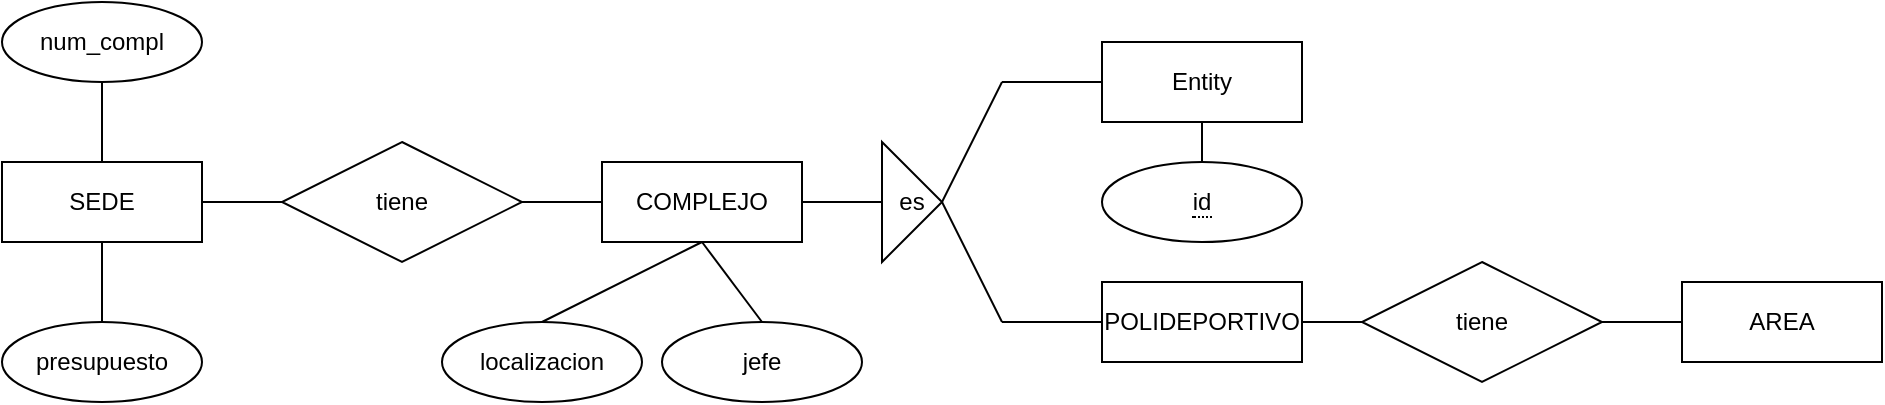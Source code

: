 <mxfile version="24.7.8">
  <diagram name="Página-1" id="vk_jkfpxf5d0_ePrHQMW">
    <mxGraphModel dx="1247" dy="789" grid="1" gridSize="10" guides="1" tooltips="1" connect="1" arrows="1" fold="1" page="1" pageScale="1" pageWidth="827" pageHeight="1169" math="0" shadow="0">
      <root>
        <mxCell id="0" />
        <mxCell id="1" parent="0" />
        <mxCell id="y3s_-_AM7JVoXTEl6jXg-3" value="SEDE" style="whiteSpace=wrap;html=1;align=center;" vertex="1" parent="1">
          <mxGeometry x="340" y="440" width="100" height="40" as="geometry" />
        </mxCell>
        <mxCell id="y3s_-_AM7JVoXTEl6jXg-4" value="tiene" style="shape=rhombus;perimeter=rhombusPerimeter;whiteSpace=wrap;html=1;align=center;" vertex="1" parent="1">
          <mxGeometry x="480" y="430" width="120" height="60" as="geometry" />
        </mxCell>
        <mxCell id="y3s_-_AM7JVoXTEl6jXg-7" value="" style="endArrow=none;html=1;rounded=0;exitX=1;exitY=0.5;exitDx=0;exitDy=0;entryX=0;entryY=0.5;entryDx=0;entryDy=0;" edge="1" parent="1" source="y3s_-_AM7JVoXTEl6jXg-3" target="y3s_-_AM7JVoXTEl6jXg-4">
          <mxGeometry relative="1" as="geometry">
            <mxPoint x="430" y="540" as="sourcePoint" />
            <mxPoint x="590" y="540" as="targetPoint" />
          </mxGeometry>
        </mxCell>
        <mxCell id="y3s_-_AM7JVoXTEl6jXg-8" value="" style="endArrow=none;html=1;rounded=0;exitX=1;exitY=0.5;exitDx=0;exitDy=0;entryX=0;entryY=0.5;entryDx=0;entryDy=0;" edge="1" parent="1" source="y3s_-_AM7JVoXTEl6jXg-4" target="y3s_-_AM7JVoXTEl6jXg-9">
          <mxGeometry relative="1" as="geometry">
            <mxPoint x="600" y="480" as="sourcePoint" />
            <mxPoint x="600" y="470" as="targetPoint" />
          </mxGeometry>
        </mxCell>
        <mxCell id="y3s_-_AM7JVoXTEl6jXg-9" value="COMPLEJO" style="whiteSpace=wrap;html=1;align=center;" vertex="1" parent="1">
          <mxGeometry x="640" y="440" width="100" height="40" as="geometry" />
        </mxCell>
        <mxCell id="y3s_-_AM7JVoXTEl6jXg-11" value="presupuesto" style="ellipse;whiteSpace=wrap;html=1;align=center;" vertex="1" parent="1">
          <mxGeometry x="340" y="520" width="100" height="40" as="geometry" />
        </mxCell>
        <mxCell id="y3s_-_AM7JVoXTEl6jXg-12" value="" style="endArrow=none;html=1;rounded=0;exitX=0.5;exitY=1;exitDx=0;exitDy=0;entryX=0.5;entryY=0;entryDx=0;entryDy=0;" edge="1" parent="1" source="y3s_-_AM7JVoXTEl6jXg-3" target="y3s_-_AM7JVoXTEl6jXg-11">
          <mxGeometry relative="1" as="geometry">
            <mxPoint x="450" y="480" as="sourcePoint" />
            <mxPoint x="490" y="480" as="targetPoint" />
          </mxGeometry>
        </mxCell>
        <mxCell id="y3s_-_AM7JVoXTEl6jXg-13" value="num_compl" style="ellipse;whiteSpace=wrap;html=1;align=center;" vertex="1" parent="1">
          <mxGeometry x="340" y="360" width="100" height="40" as="geometry" />
        </mxCell>
        <mxCell id="y3s_-_AM7JVoXTEl6jXg-14" value="" style="endArrow=none;html=1;rounded=0;exitX=0.5;exitY=0;exitDx=0;exitDy=0;entryX=0.5;entryY=1;entryDx=0;entryDy=0;" edge="1" parent="1" source="y3s_-_AM7JVoXTEl6jXg-3" target="y3s_-_AM7JVoXTEl6jXg-13">
          <mxGeometry relative="1" as="geometry">
            <mxPoint x="450" y="470" as="sourcePoint" />
            <mxPoint x="420" y="420" as="targetPoint" />
          </mxGeometry>
        </mxCell>
        <mxCell id="y3s_-_AM7JVoXTEl6jXg-15" value="" style="endArrow=none;html=1;rounded=0;exitX=1;exitY=0.5;exitDx=0;exitDy=0;entryX=0;entryY=0.5;entryDx=0;entryDy=0;" edge="1" parent="1" source="y3s_-_AM7JVoXTEl6jXg-9" target="y3s_-_AM7JVoXTEl6jXg-16">
          <mxGeometry relative="1" as="geometry">
            <mxPoint x="740" y="459.88" as="sourcePoint" />
            <mxPoint x="780" y="459.88" as="targetPoint" />
          </mxGeometry>
        </mxCell>
        <mxCell id="y3s_-_AM7JVoXTEl6jXg-16" value="es" style="triangle;whiteSpace=wrap;html=1;" vertex="1" parent="1">
          <mxGeometry x="780" y="430" width="30" height="60" as="geometry" />
        </mxCell>
        <mxCell id="y3s_-_AM7JVoXTEl6jXg-17" value="" style="endArrow=none;html=1;rounded=0;exitX=1;exitY=0.5;exitDx=0;exitDy=0;" edge="1" parent="1" source="y3s_-_AM7JVoXTEl6jXg-16">
          <mxGeometry width="50" height="50" relative="1" as="geometry">
            <mxPoint x="910" y="510" as="sourcePoint" />
            <mxPoint x="840" y="400" as="targetPoint" />
          </mxGeometry>
        </mxCell>
        <mxCell id="y3s_-_AM7JVoXTEl6jXg-18" value="" style="endArrow=none;html=1;rounded=0;entryX=1;entryY=0.5;entryDx=0;entryDy=0;" edge="1" parent="1" target="y3s_-_AM7JVoXTEl6jXg-16">
          <mxGeometry width="50" height="50" relative="1" as="geometry">
            <mxPoint x="840" y="520" as="sourcePoint" />
            <mxPoint x="850" y="480" as="targetPoint" />
          </mxGeometry>
        </mxCell>
        <mxCell id="y3s_-_AM7JVoXTEl6jXg-19" value="" style="endArrow=none;html=1;rounded=0;entryX=0;entryY=0.5;entryDx=0;entryDy=0;" edge="1" parent="1" target="y3s_-_AM7JVoXTEl6jXg-22">
          <mxGeometry width="50" height="50" relative="1" as="geometry">
            <mxPoint x="840" y="400" as="sourcePoint" />
            <mxPoint x="890" y="400" as="targetPoint" />
          </mxGeometry>
        </mxCell>
        <mxCell id="y3s_-_AM7JVoXTEl6jXg-20" value="" style="endArrow=none;html=1;rounded=0;entryX=0;entryY=0.5;entryDx=0;entryDy=0;" edge="1" parent="1" target="y3s_-_AM7JVoXTEl6jXg-28">
          <mxGeometry width="50" height="50" relative="1" as="geometry">
            <mxPoint x="840" y="520" as="sourcePoint" />
            <mxPoint x="890" y="520" as="targetPoint" />
          </mxGeometry>
        </mxCell>
        <mxCell id="y3s_-_AM7JVoXTEl6jXg-22" value="Entity" style="whiteSpace=wrap;html=1;align=center;" vertex="1" parent="1">
          <mxGeometry x="890" y="380" width="100" height="40" as="geometry" />
        </mxCell>
        <mxCell id="y3s_-_AM7JVoXTEl6jXg-26" value="&lt;span style=&quot;border-bottom: 1px dotted&quot;&gt;id&lt;/span&gt;" style="ellipse;whiteSpace=wrap;html=1;align=center;" vertex="1" parent="1">
          <mxGeometry x="890" y="440" width="100" height="40" as="geometry" />
        </mxCell>
        <mxCell id="y3s_-_AM7JVoXTEl6jXg-27" value="" style="endArrow=none;html=1;rounded=0;entryX=0.5;entryY=1;entryDx=0;entryDy=0;exitX=0.5;exitY=0;exitDx=0;exitDy=0;" edge="1" parent="1" source="y3s_-_AM7JVoXTEl6jXg-26" target="y3s_-_AM7JVoXTEl6jXg-22">
          <mxGeometry width="50" height="50" relative="1" as="geometry">
            <mxPoint x="1020" y="550" as="sourcePoint" />
            <mxPoint x="1020" y="490" as="targetPoint" />
          </mxGeometry>
        </mxCell>
        <mxCell id="y3s_-_AM7JVoXTEl6jXg-28" value="POLIDEPORTIVO" style="whiteSpace=wrap;html=1;align=center;" vertex="1" parent="1">
          <mxGeometry x="890" y="500" width="100" height="40" as="geometry" />
        </mxCell>
        <mxCell id="y3s_-_AM7JVoXTEl6jXg-30" value="AREA" style="whiteSpace=wrap;html=1;align=center;" vertex="1" parent="1">
          <mxGeometry x="1180" y="500" width="100" height="40" as="geometry" />
        </mxCell>
        <mxCell id="y3s_-_AM7JVoXTEl6jXg-31" value="tiene" style="shape=rhombus;perimeter=rhombusPerimeter;whiteSpace=wrap;html=1;align=center;" vertex="1" parent="1">
          <mxGeometry x="1020" y="490" width="120" height="60" as="geometry" />
        </mxCell>
        <mxCell id="y3s_-_AM7JVoXTEl6jXg-32" value="" style="endArrow=none;html=1;rounded=0;exitX=1;exitY=0.5;exitDx=0;exitDy=0;entryX=0;entryY=0.5;entryDx=0;entryDy=0;" edge="1" parent="1" source="y3s_-_AM7JVoXTEl6jXg-28" target="y3s_-_AM7JVoXTEl6jXg-31">
          <mxGeometry width="50" height="50" relative="1" as="geometry">
            <mxPoint x="1040" y="540" as="sourcePoint" />
            <mxPoint x="1020" y="530" as="targetPoint" />
          </mxGeometry>
        </mxCell>
        <mxCell id="y3s_-_AM7JVoXTEl6jXg-33" value="" style="endArrow=none;html=1;rounded=0;exitX=1;exitY=0.5;exitDx=0;exitDy=0;entryX=0;entryY=0.5;entryDx=0;entryDy=0;" edge="1" parent="1" source="y3s_-_AM7JVoXTEl6jXg-31" target="y3s_-_AM7JVoXTEl6jXg-30">
          <mxGeometry width="50" height="50" relative="1" as="geometry">
            <mxPoint x="1000" y="530" as="sourcePoint" />
            <mxPoint x="1030" y="530" as="targetPoint" />
          </mxGeometry>
        </mxCell>
        <mxCell id="y3s_-_AM7JVoXTEl6jXg-34" value="localizacion" style="ellipse;whiteSpace=wrap;html=1;align=center;" vertex="1" parent="1">
          <mxGeometry x="560" y="520" width="100" height="40" as="geometry" />
        </mxCell>
        <mxCell id="y3s_-_AM7JVoXTEl6jXg-35" value="jefe" style="ellipse;whiteSpace=wrap;html=1;align=center;" vertex="1" parent="1">
          <mxGeometry x="670" y="520" width="100" height="40" as="geometry" />
        </mxCell>
        <mxCell id="y3s_-_AM7JVoXTEl6jXg-36" value="" style="endArrow=none;html=1;rounded=0;exitX=0.5;exitY=1;exitDx=0;exitDy=0;entryX=0.5;entryY=0;entryDx=0;entryDy=0;" edge="1" parent="1" source="y3s_-_AM7JVoXTEl6jXg-9" target="y3s_-_AM7JVoXTEl6jXg-35">
          <mxGeometry relative="1" as="geometry">
            <mxPoint x="820" y="620" as="sourcePoint" />
            <mxPoint x="820" y="660" as="targetPoint" />
          </mxGeometry>
        </mxCell>
        <mxCell id="y3s_-_AM7JVoXTEl6jXg-37" value="" style="endArrow=none;html=1;rounded=0;exitX=0.5;exitY=1;exitDx=0;exitDy=0;entryX=0.5;entryY=0;entryDx=0;entryDy=0;" edge="1" parent="1" source="y3s_-_AM7JVoXTEl6jXg-9" target="y3s_-_AM7JVoXTEl6jXg-34">
          <mxGeometry relative="1" as="geometry">
            <mxPoint x="600" y="585" as="sourcePoint" />
            <mxPoint x="600" y="625" as="targetPoint" />
          </mxGeometry>
        </mxCell>
      </root>
    </mxGraphModel>
  </diagram>
</mxfile>
